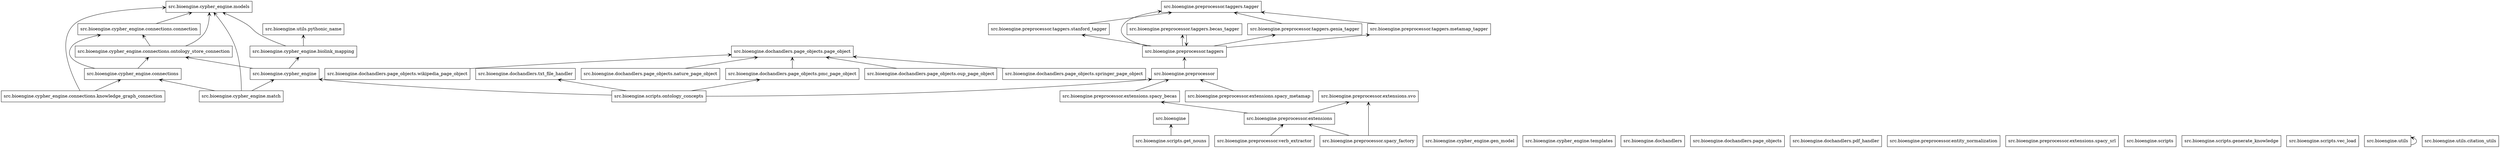 digraph "packages" {
charset="utf-8"
rankdir=BT
"0" [label="src.bioengine", shape="box"];
"1" [label="src.bioengine.cypher_engine", shape="box"];
"2" [label="src.bioengine.cypher_engine.biolink_mapping", shape="box"];
"3" [label="src.bioengine.cypher_engine.connections", shape="box"];
"4" [label="src.bioengine.cypher_engine.connections.connection", shape="box"];
"5" [label="src.bioengine.cypher_engine.connections.knowledge_graph_connection", shape="box"];
"6" [label="src.bioengine.cypher_engine.connections.ontology_store_connection", shape="box"];
"7" [label="src.bioengine.cypher_engine.gen_model", shape="box"];
"8" [label="src.bioengine.cypher_engine.match", shape="box"];
"9" [label="src.bioengine.cypher_engine.models", shape="box"];
"10" [label="src.bioengine.cypher_engine.templates", shape="box"];
"11" [label="src.bioengine.dochandlers", shape="box"];
"12" [label="src.bioengine.dochandlers.page_objects", shape="box"];
"13" [label="src.bioengine.dochandlers.page_objects.nature_page_object", shape="box"];
"14" [label="src.bioengine.dochandlers.page_objects.oup_page_object", shape="box"];
"15" [label="src.bioengine.dochandlers.page_objects.page_object", shape="box"];
"16" [label="src.bioengine.dochandlers.page_objects.pmc_page_object", shape="box"];
"17" [label="src.bioengine.dochandlers.page_objects.springer_page_object", shape="box"];
"18" [label="src.bioengine.dochandlers.page_objects.wikipedia_page_object", shape="box"];
"19" [label="src.bioengine.dochandlers.pdf_handler", shape="box"];
"20" [label="src.bioengine.dochandlers.txt_file_handler", shape="box"];
"21" [label="src.bioengine.preprocessor", shape="box"];
"22" [label="src.bioengine.preprocessor.entity_normalization", shape="box"];
"23" [label="src.bioengine.preprocessor.extensions", shape="box"];
"24" [label="src.bioengine.preprocessor.extensions.spacy_becas", shape="box"];
"25" [label="src.bioengine.preprocessor.extensions.spacy_metamap", shape="box"];
"26" [label="src.bioengine.preprocessor.extensions.spacy_srl", shape="box"];
"27" [label="src.bioengine.preprocessor.extensions.svo", shape="box"];
"28" [label="src.bioengine.preprocessor.spacy_factory", shape="box"];
"29" [label="src.bioengine.preprocessor.taggers", shape="box"];
"30" [label="src.bioengine.preprocessor.taggers.becas_tagger", shape="box"];
"31" [label="src.bioengine.preprocessor.taggers.genia_tagger", shape="box"];
"32" [label="src.bioengine.preprocessor.taggers.metamap_tagger", shape="box"];
"33" [label="src.bioengine.preprocessor.taggers.stanford_tagger", shape="box"];
"34" [label="src.bioengine.preprocessor.taggers.tagger", shape="box"];
"35" [label="src.bioengine.preprocessor.verb_extractor", shape="box"];
"36" [label="src.bioengine.scripts", shape="box"];
"37" [label="src.bioengine.scripts.generate_knowledge", shape="box"];
"38" [label="src.bioengine.scripts.get_nouns", shape="box"];
"39" [label="src.bioengine.scripts.ontology_concepts", shape="box"];
"40" [label="src.bioengine.scripts.vec_load", shape="box"];
"41" [label="src.bioengine.utils", shape="box"];
"42" [label="src.bioengine.utils.citation_utils", shape="box"];
"43" [label="src.bioengine.utils.pythonic_name", shape="box"];
"1" -> "2" [arrowhead="open", arrowtail="none"];
"1" -> "6" [arrowhead="open", arrowtail="none"];
"2" -> "9" [arrowhead="open", arrowtail="none"];
"2" -> "43" [arrowhead="open", arrowtail="none"];
"3" -> "4" [arrowhead="open", arrowtail="none"];
"3" -> "6" [arrowhead="open", arrowtail="none"];
"4" -> "9" [arrowhead="open", arrowtail="none"];
"5" -> "3" [arrowhead="open", arrowtail="none"];
"5" -> "9" [arrowhead="open", arrowtail="none"];
"6" -> "4" [arrowhead="open", arrowtail="none"];
"6" -> "9" [arrowhead="open", arrowtail="none"];
"8" -> "1" [arrowhead="open", arrowtail="none"];
"8" -> "3" [arrowhead="open", arrowtail="none"];
"8" -> "9" [arrowhead="open", arrowtail="none"];
"13" -> "15" [arrowhead="open", arrowtail="none"];
"14" -> "15" [arrowhead="open", arrowtail="none"];
"16" -> "15" [arrowhead="open", arrowtail="none"];
"17" -> "15" [arrowhead="open", arrowtail="none"];
"18" -> "15" [arrowhead="open", arrowtail="none"];
"21" -> "29" [arrowhead="open", arrowtail="none"];
"23" -> "24" [arrowhead="open", arrowtail="none"];
"23" -> "27" [arrowhead="open", arrowtail="none"];
"24" -> "21" [arrowhead="open", arrowtail="none"];
"25" -> "21" [arrowhead="open", arrowtail="none"];
"28" -> "23" [arrowhead="open", arrowtail="none"];
"28" -> "27" [arrowhead="open", arrowtail="none"];
"29" -> "30" [arrowhead="open", arrowtail="none"];
"29" -> "31" [arrowhead="open", arrowtail="none"];
"29" -> "32" [arrowhead="open", arrowtail="none"];
"29" -> "33" [arrowhead="open", arrowtail="none"];
"29" -> "34" [arrowhead="open", arrowtail="none"];
"30" -> "29" [arrowhead="open", arrowtail="none"];
"31" -> "34" [arrowhead="open", arrowtail="none"];
"32" -> "34" [arrowhead="open", arrowtail="none"];
"33" -> "34" [arrowhead="open", arrowtail="none"];
"35" -> "23" [arrowhead="open", arrowtail="none"];
"38" -> "0" [arrowhead="open", arrowtail="none"];
"39" -> "1" [arrowhead="open", arrowtail="none"];
"39" -> "16" [arrowhead="open", arrowtail="none"];
"39" -> "20" [arrowhead="open", arrowtail="none"];
"39" -> "21" [arrowhead="open", arrowtail="none"];
"41" -> "41" [arrowhead="open", arrowtail="none"];
}
